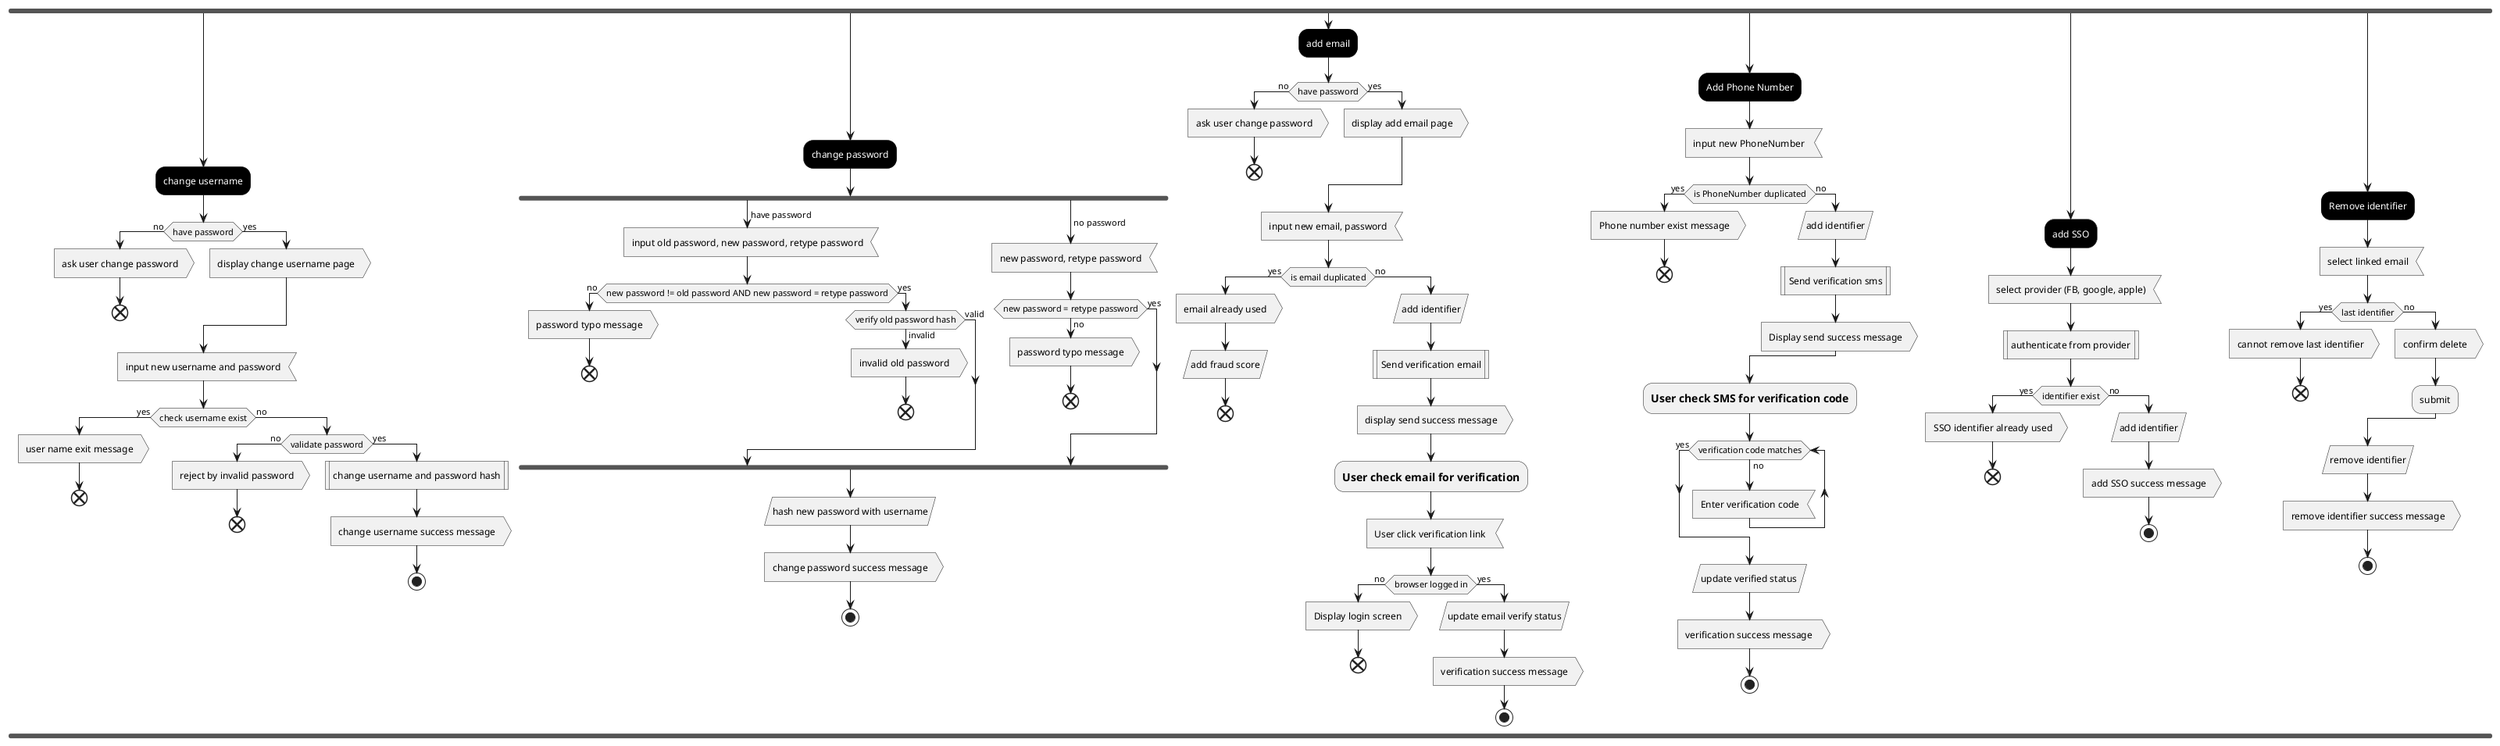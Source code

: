 @startuml
skinparam Shadowing false

fork
  #000:<color:#FFF>change username</color>;
  if(have password) then (no)
    :ask user change password>
    end;
  else (yes)
    :display change username page>
  endif

  :input new username and password<
  if(check username exist) then (yes)
    :user name exit message>
    end
  else (no)
    if(validate password) then (no)
      :reject by invalid password>
      end
    else (yes)
        :change username and password hash|
        :change username success message>
        stop
    endif
  endif
fork again
  #000:<color:#FFF>change password</color>;
  fork
    ->have password;
    :input old password, new password, retype password<
    if(new password != old password AND new password = retype password) then (no)
      :password typo message>
      end
    else(yes)
      if(verify old password hash) then (invalid)
        :invalid old password >
        end;
      else (valid)
      endif
    endif
  fork again
    ->no password;
    :new password, retype password<

    if(new password = retype password) then (no)
      :password typo message>
      end
    else (yes)
    endif
  end fork
  :hash new password with username/
  :change password success message>
  stop
fork again
  #000:<color:#FFF>add email</color>;
    if(have password) then (no)
      :ask user change password>
      end;
    else (yes)
      :display add email page>
    endif

  :input new email, password<
  if(is email duplicated) then (yes)
    :email already used>
    :add fraud score/
    end;
  else (no)
    :add identifier/
    :Send verification email|
    :display send success message>

    :==User check email for verification;
    :User click verification link <
    if(browser logged in) then (no)
      :Display login screen>
      end
    else (yes)
       :update email verify status/
       :verification success message>
       stop
    endif
  endif
fork again
  #000:<color:#FFF>Add Phone Number</color>;
  :input new PhoneNumber <
  if(is PhoneNumber duplicated) then (yes)
    :Phone number exist message>
    end;
  else (no)
    :add identifier/
    :Send verification sms|
    :Display send success message>
  endif

  :==User check SMS for verification code;
    while (verification code matches) is (no)
      :Enter verification code<
    end while (yes)
    :update verified status /
    :verification success message >
    stop
fork again
    #000:<color:#FFF>add SSO</color>;
    :select provider (FB, google, apple)<
    :authenticate from provider|

    if(identifier exist)then (yes)
      :SSO identifier already used>
      end
    else (no)
      :add identifier/
      :add SSO success message>
      stop
    endif

fork again
  #000:<color:#FFF>Remove identifier</color>;
  :select linked email<
  if(last identifier) then (yes)
    :cannot remove last identifier>
    end
  else (no)
    :confirm delete>
    :submit;
  endif
  :remove identifier/
  :remove identifier success message>
  stop
end fork

@enduml
